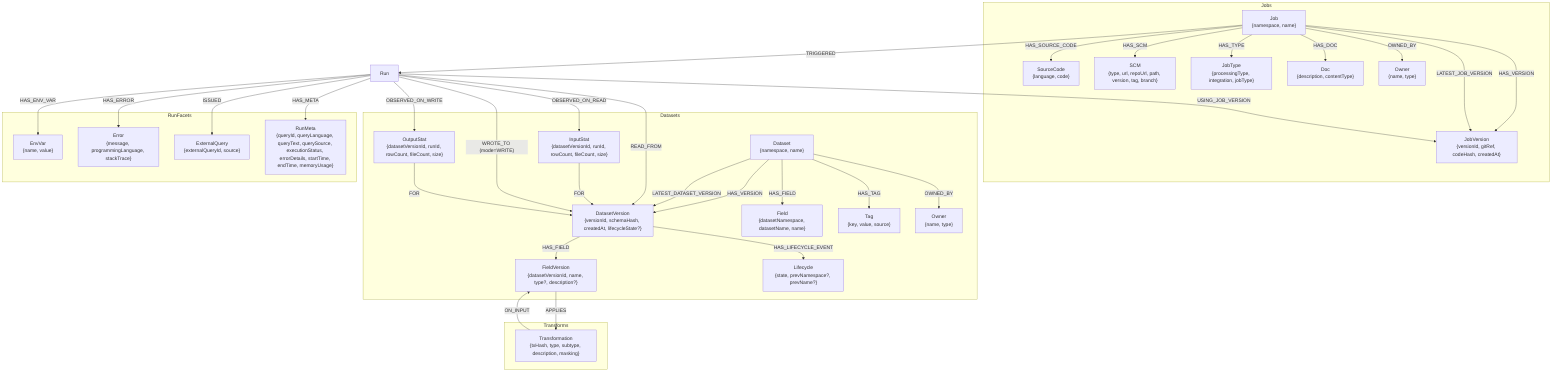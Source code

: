graph TD
  %% ========= Jobs & Runs =========
  subgraph Jobs
    Job["Job<br/>{namespace, name}"]
    JobVersion["JobVersion<br/>{versionId, gitRef, codeHash, createdAt}"]

    SourceCode["SourceCode<br/>{language, code}"]
    SCM["SCM<br/>{type, url, repoUrl, path, version, tag, branch}"]
    JobType["JobType<br/>{processingType, integration, jobType}"]
    Doc["Doc<br/>{description, contentType}"]
    JobOwner["Owner<br/>{name, type}"]
  end

  Job -->|HAS_VERSION| JobVersion
  Job -->|LATEST_JOB_VERSION| JobVersion
  Job -->|TRIGGERED| Run
  Run -->|USING_JOB_VERSION| JobVersion

  Job -->|HAS_SOURCE_CODE| SourceCode
  Job -->|HAS_SCM| SCM
  Job -->|HAS_TYPE| JobType
  Job -->|HAS_DOC| Doc
  Job -->|OWNED_BY| JobOwner

  %% ========= Datasets & Versions =========
  subgraph Datasets
    Dataset["Dataset<br/>{namespace, name}"]
    DatasetVersion["DatasetVersion<br/>{versionId, schemaHash, createdAt, lifecycleState?}"]
    Field["Field<br/>{datasetNamespace, datasetName, name}"]
    FieldVersion["FieldVersion<br/>{datasetVersionId, name, type?, description?}"]
    Tag["Tag<br/>{key, value, source}"]
    DsOwner["Owner<br/>{name, type}"]
    Lifecycle["Lifecycle<br/>{state, prevNamespace?, prevName?}"]

    InputStat["InputStat<br/>{datasetVersionId, runId, rowCount, fileCount, size}"]
    OutputStat["OutputStat<br/>{datasetVersionId, runId, rowCount, fileCount, size}"]
  end

  Dataset -->|HAS_VERSION| DatasetVersion
  Dataset -->|LATEST_DATASET_VERSION| DatasetVersion
  Dataset -->|OWNED_BY| DsOwner
  Dataset -->|HAS_TAG| Tag
  Dataset -->|HAS_FIELD| Field
  DatasetVersion -->|HAS_FIELD| FieldVersion
  DatasetVersion -->|HAS_LIFECYCLE_EVENT| Lifecycle

  %% ========= Run I/O & Stats =========
  Run -->|READ_FROM| DatasetVersion
  Run -->|OBSERVED_ON_READ| InputStat
  InputStat -->|FOR| DatasetVersion

  %% FIXED LABEL (no curly braces)
  Run -->|"WROTE_TO (mode=WRITE)"| DatasetVersion

  Run -->|OBSERVED_ON_WRITE| OutputStat
  OutputStat -->|FOR| DatasetVersion

  %% ========= Run facets =========
  subgraph RunFacets
    EnvVar["EnvVar<br/>{name, value}"]
    Error["Error<br/>{message, programmingLanguage, stackTrace}"]
    ExternalQuery["ExternalQuery<br/>{externalQueryId, source}"]
    RunMeta["RunMeta<br/>{queryId, queryLanguage, queryText, querySource, executionStatus, errorDetails, startTime, endTime, memoryUsage}"]
  end
  Run -->|HAS_ENV_VAR| EnvVar
  Run -->|HAS_ERROR| Error
  Run -->|ISSUED| ExternalQuery
  Run -->|HAS_META| RunMeta
  %% ========= Field-level lineage =========
  subgraph Transforms
    Transformation["Transformation<br/>{txHash, type, subtype, description, masking}"]
  end
  FieldVersion -->|APPLIES| Transformation
  Transformation -->|ON_INPUT| FieldVersion